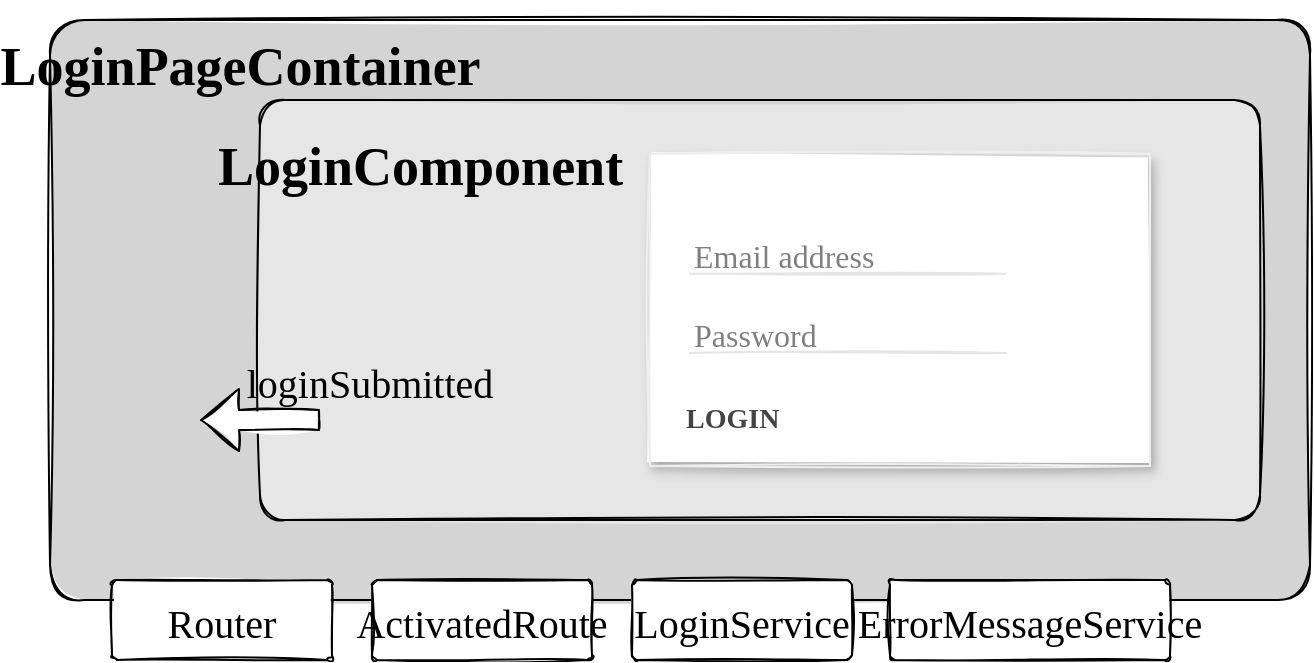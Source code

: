 <mxfile version="14.4.3" type="device"><diagram name="Page-1" id="12e1b939-464a-85fe-373e-61e167be1490"><mxGraphModel dx="1106" dy="980" grid="1" gridSize="10" guides="1" tooltips="1" connect="1" arrows="1" fold="1" page="1" pageScale="1.5" pageWidth="1169" pageHeight="826" background="#ffffff" math="0" shadow="0"><root><mxCell id="0"/><mxCell id="1" parent="0"/><mxCell id="jwE3f3mUowRFma3KXEyU-1" value="" style="rounded=1;shadow=0;strokeWidth=1;fontSize=20;align=center;sketch=1;glass=0;fillStyle=solid;arcSize=6;fillColor=#D4D4D4;" parent="1" vertex="1"><mxGeometry x="60" y="520" width="630" height="290" as="geometry"/></mxCell><mxCell id="jwE3f3mUowRFma3KXEyU-2" value="LoginPageContainer" style="text;strokeColor=none;fillColor=none;align=center;verticalAlign=middle;rounded=0;shadow=0;fontSize=27;fontStyle=1;fontFamily=SS Soapy Hands;" parent="1" vertex="1"><mxGeometry x="99.999" y="510" width="110.578" height="60" as="geometry"/></mxCell><mxCell id="jwE3f3mUowRFma3KXEyU-5" value="" style="rounded=1;shadow=0;strokeWidth=1;fontSize=20;align=center;sketch=1;glass=0;fillStyle=solid;arcSize=6;fillColor=#E6E6E6;" parent="1" vertex="1"><mxGeometry x="165" y="560" width="500" height="210" as="geometry"/></mxCell><mxCell id="jwE3f3mUowRFma3KXEyU-6" value="Router" style="rounded=1;shadow=0;strokeWidth=1;fontSize=20;align=center;sketch=1;glass=0;fillStyle=solid;arcSize=6;fontFamily=SS Soapy Hands;" parent="1" vertex="1"><mxGeometry x="91" y="800" width="110" height="40" as="geometry"/></mxCell><mxCell id="jwE3f3mUowRFma3KXEyU-7" value="ActivatedRoute" style="rounded=1;shadow=0;strokeWidth=1;fontSize=20;align=center;sketch=1;glass=0;fillStyle=solid;arcSize=6;fontFamily=SS Soapy Hands;" parent="1" vertex="1"><mxGeometry x="221" y="800" width="110" height="40" as="geometry"/></mxCell><mxCell id="jwE3f3mUowRFma3KXEyU-8" value="LoginService" style="rounded=1;shadow=0;strokeWidth=1;fontSize=20;align=center;sketch=1;glass=0;fillStyle=solid;arcSize=6;fontFamily=SS Soapy Hands;" parent="1" vertex="1"><mxGeometry x="351" y="800" width="110" height="40" as="geometry"/></mxCell><mxCell id="jwE3f3mUowRFma3KXEyU-9" value="LoginComponent" style="text;strokeColor=none;fillColor=none;align=center;verticalAlign=middle;rounded=0;shadow=0;fontSize=27;fontStyle=1;fontFamily=SS Soapy Hands;" parent="1" vertex="1"><mxGeometry x="189.999" y="560" width="110.578" height="60" as="geometry"/></mxCell><mxCell id="jwE3f3mUowRFma3KXEyU-16" value="" style="shape=flexArrow;endArrow=classic;html=1;fontFamily=SS Soapy Hands;sketch=1;fillColor=#ffffff;" parent="1" edge="1"><mxGeometry width="50" height="50" relative="1" as="geometry"><mxPoint x="195" y="720" as="sourcePoint"/><mxPoint x="135" y="720" as="targetPoint"/></mxGeometry></mxCell><mxCell id="jwE3f3mUowRFma3KXEyU-20" value="loginSubmitted" style="text;strokeColor=none;fillColor=none;align=center;verticalAlign=middle;rounded=0;shadow=0;glass=0;sketch=0;fontFamily=SS Soapy Hands;fontSize=20;" parent="1" vertex="1"><mxGeometry x="200" y="690" width="40" height="20" as="geometry"/></mxCell><mxCell id="yNefNZpeiGtpH-sil5DH-1" value="ErrorMessageService" style="rounded=1;shadow=0;strokeWidth=1;fontSize=20;align=center;sketch=1;glass=0;fillStyle=solid;arcSize=6;fontFamily=SS Soapy Hands;" parent="1" vertex="1"><mxGeometry x="480" y="800" width="140" height="40" as="geometry"/></mxCell><mxCell id="yNefNZpeiGtpH-sil5DH-13" value="" style="shape=rect;fillColor=#ffffff;strokeColor=#eeeeee;shadow=1;sketch=1;" parent="1" vertex="1"><mxGeometry x="360" y="587" width="250" height="156" as="geometry"/></mxCell><mxCell id="yNefNZpeiGtpH-sil5DH-18" value="LOGIN" style="text;fontColor=#444444;fontSize=14;fontStyle=1;verticalAlign=middle;spacingBottom=2;spacingLeft=16;resizeWidth=1;fontFamily=SS Soapy Hands;" parent="yNefNZpeiGtpH-sil5DH-13" vertex="1"><mxGeometry y="1" width="250" height="48" relative="1" as="geometry"><mxPoint y="-48" as="offset"/></mxGeometry></mxCell><mxCell id="yNefNZpeiGtpH-sil5DH-19" value="" style="group" parent="yNefNZpeiGtpH-sil5DH-13" vertex="1" connectable="0"><mxGeometry x="20.0" y="40.001" width="157.895" height="62.797" as="geometry"/></mxCell><mxCell id="yNefNZpeiGtpH-sil5DH-4" value="Email address" style="text;fontColor=#808080;fontSize=16;verticalAlign=middle;strokeColor=none;fillColor=none;sketch=0;fontFamily=SS Soapy Hands;" parent="yNefNZpeiGtpH-sil5DH-19" vertex="1"><mxGeometry width="157.895" height="19.831" as="geometry"/></mxCell><mxCell id="yNefNZpeiGtpH-sil5DH-5" value="" style="dashed=0;shape=line;strokeWidth=1;noLabel=1;strokeColor=#cccccc;opacity=50;sketch=1;fontFamily=SS Soapy Hands;" parent="yNefNZpeiGtpH-sil5DH-19" vertex="1"><mxGeometry y="16.525" width="157.895" height="6.61" as="geometry"/></mxCell><mxCell id="yNefNZpeiGtpH-sil5DH-11" value="Password" style="text;fontColor=#808080;fontSize=16;verticalAlign=middle;strokeColor=none;fillColor=none;sketch=0;fontFamily=SS Soapy Hands;" parent="yNefNZpeiGtpH-sil5DH-19" vertex="1"><mxGeometry y="39.661" width="157.895" height="19.831" as="geometry"/></mxCell><mxCell id="yNefNZpeiGtpH-sil5DH-12" value="" style="dashed=0;shape=line;strokeWidth=1;noLabel=1;strokeColor=#cccccc;opacity=50;sketch=1;" parent="yNefNZpeiGtpH-sil5DH-19" vertex="1"><mxGeometry y="56.186" width="157.895" height="6.61" as="geometry"/></mxCell></root></mxGraphModel></diagram></mxfile>
